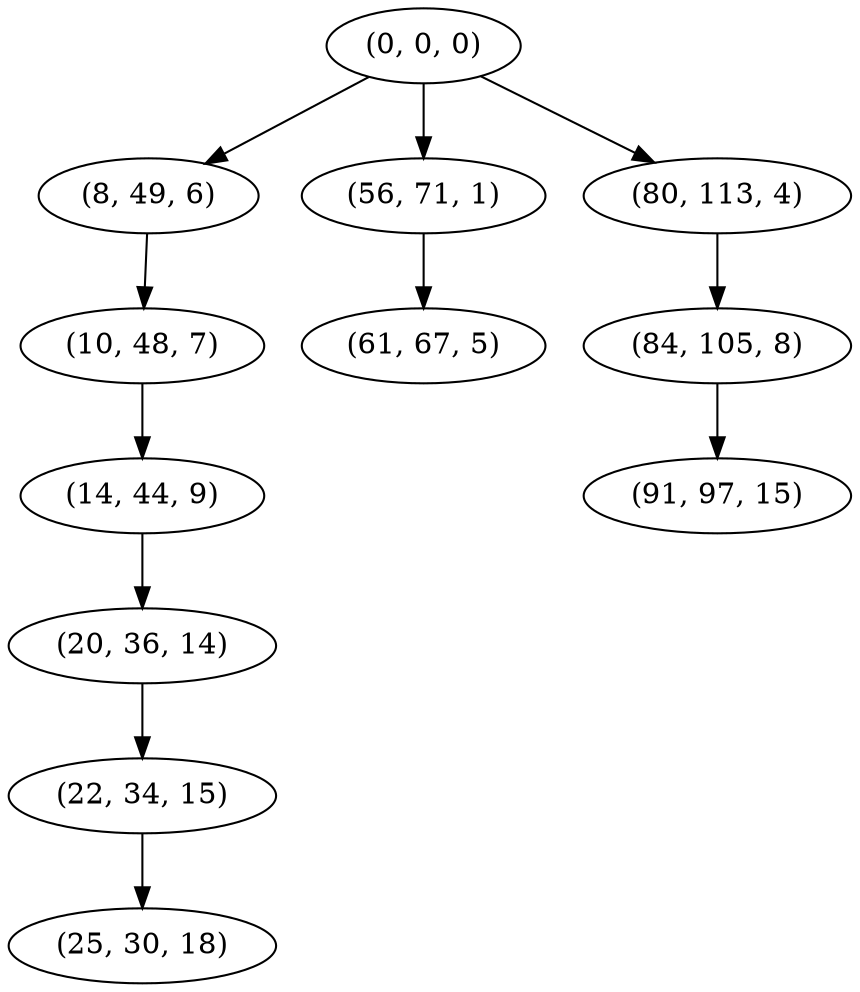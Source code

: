 digraph tree {
    "(0, 0, 0)";
    "(8, 49, 6)";
    "(10, 48, 7)";
    "(14, 44, 9)";
    "(20, 36, 14)";
    "(22, 34, 15)";
    "(25, 30, 18)";
    "(56, 71, 1)";
    "(61, 67, 5)";
    "(80, 113, 4)";
    "(84, 105, 8)";
    "(91, 97, 15)";
    "(0, 0, 0)" -> "(8, 49, 6)";
    "(0, 0, 0)" -> "(56, 71, 1)";
    "(0, 0, 0)" -> "(80, 113, 4)";
    "(8, 49, 6)" -> "(10, 48, 7)";
    "(10, 48, 7)" -> "(14, 44, 9)";
    "(14, 44, 9)" -> "(20, 36, 14)";
    "(20, 36, 14)" -> "(22, 34, 15)";
    "(22, 34, 15)" -> "(25, 30, 18)";
    "(56, 71, 1)" -> "(61, 67, 5)";
    "(80, 113, 4)" -> "(84, 105, 8)";
    "(84, 105, 8)" -> "(91, 97, 15)";
}
